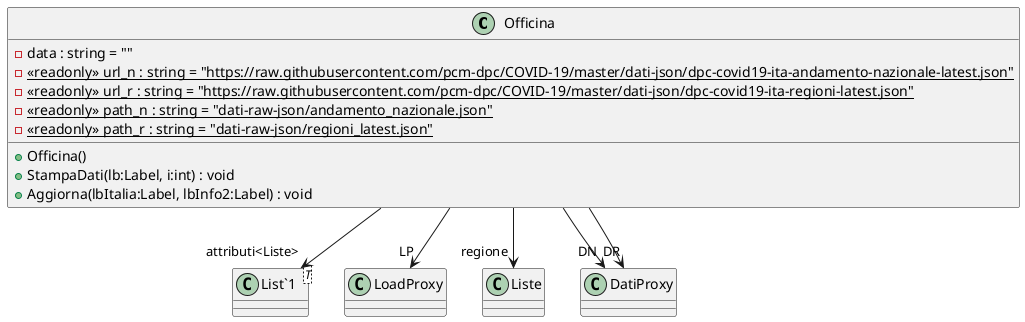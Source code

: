 @startuml
class Officina {
    - data : string = ""
    - {static} <<readonly>> url_n : string = "https://raw.githubusercontent.com/pcm-dpc/COVID-19/master/dati-json/dpc-covid19-ita-andamento-nazionale-latest.json"
    - {static} <<readonly>> url_r : string = "https://raw.githubusercontent.com/pcm-dpc/COVID-19/master/dati-json/dpc-covid19-ita-regioni-latest.json"
    - {static} <<readonly>> path_n : string = "dati-raw-json/andamento_nazionale.json"
    - {static} <<readonly>> path_r : string = "dati-raw-json/regioni_latest.json"
    + Officina()
    + StampaDati(lb:Label, i:int) : void
    + Aggiorna(lbItalia:Label, lbInfo2:Label) : void
}
class "List`1"<T> {
}
Officina --> "LP" LoadProxy
Officina --> "regione" Liste
Officina --> "attributi<Liste>" "List`1"
Officina --> "DN" DatiProxy
Officina --> "DR" DatiProxy
@enduml

